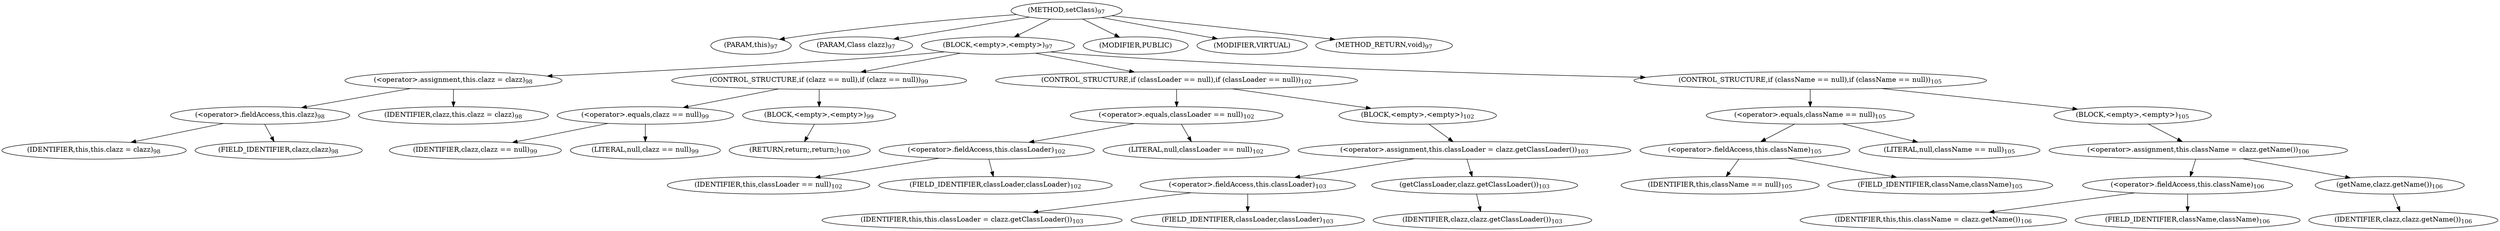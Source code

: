 digraph "setClass" {  
"106" [label = <(METHOD,setClass)<SUB>97</SUB>> ]
"6" [label = <(PARAM,this)<SUB>97</SUB>> ]
"107" [label = <(PARAM,Class clazz)<SUB>97</SUB>> ]
"108" [label = <(BLOCK,&lt;empty&gt;,&lt;empty&gt;)<SUB>97</SUB>> ]
"109" [label = <(&lt;operator&gt;.assignment,this.clazz = clazz)<SUB>98</SUB>> ]
"110" [label = <(&lt;operator&gt;.fieldAccess,this.clazz)<SUB>98</SUB>> ]
"5" [label = <(IDENTIFIER,this,this.clazz = clazz)<SUB>98</SUB>> ]
"111" [label = <(FIELD_IDENTIFIER,clazz,clazz)<SUB>98</SUB>> ]
"112" [label = <(IDENTIFIER,clazz,this.clazz = clazz)<SUB>98</SUB>> ]
"113" [label = <(CONTROL_STRUCTURE,if (clazz == null),if (clazz == null))<SUB>99</SUB>> ]
"114" [label = <(&lt;operator&gt;.equals,clazz == null)<SUB>99</SUB>> ]
"115" [label = <(IDENTIFIER,clazz,clazz == null)<SUB>99</SUB>> ]
"116" [label = <(LITERAL,null,clazz == null)<SUB>99</SUB>> ]
"117" [label = <(BLOCK,&lt;empty&gt;,&lt;empty&gt;)<SUB>99</SUB>> ]
"118" [label = <(RETURN,return;,return;)<SUB>100</SUB>> ]
"119" [label = <(CONTROL_STRUCTURE,if (classLoader == null),if (classLoader == null))<SUB>102</SUB>> ]
"120" [label = <(&lt;operator&gt;.equals,classLoader == null)<SUB>102</SUB>> ]
"121" [label = <(&lt;operator&gt;.fieldAccess,this.classLoader)<SUB>102</SUB>> ]
"122" [label = <(IDENTIFIER,this,classLoader == null)<SUB>102</SUB>> ]
"123" [label = <(FIELD_IDENTIFIER,classLoader,classLoader)<SUB>102</SUB>> ]
"124" [label = <(LITERAL,null,classLoader == null)<SUB>102</SUB>> ]
"125" [label = <(BLOCK,&lt;empty&gt;,&lt;empty&gt;)<SUB>102</SUB>> ]
"126" [label = <(&lt;operator&gt;.assignment,this.classLoader = clazz.getClassLoader())<SUB>103</SUB>> ]
"127" [label = <(&lt;operator&gt;.fieldAccess,this.classLoader)<SUB>103</SUB>> ]
"7" [label = <(IDENTIFIER,this,this.classLoader = clazz.getClassLoader())<SUB>103</SUB>> ]
"128" [label = <(FIELD_IDENTIFIER,classLoader,classLoader)<SUB>103</SUB>> ]
"129" [label = <(getClassLoader,clazz.getClassLoader())<SUB>103</SUB>> ]
"130" [label = <(IDENTIFIER,clazz,clazz.getClassLoader())<SUB>103</SUB>> ]
"131" [label = <(CONTROL_STRUCTURE,if (className == null),if (className == null))<SUB>105</SUB>> ]
"132" [label = <(&lt;operator&gt;.equals,className == null)<SUB>105</SUB>> ]
"133" [label = <(&lt;operator&gt;.fieldAccess,this.className)<SUB>105</SUB>> ]
"134" [label = <(IDENTIFIER,this,className == null)<SUB>105</SUB>> ]
"135" [label = <(FIELD_IDENTIFIER,className,className)<SUB>105</SUB>> ]
"136" [label = <(LITERAL,null,className == null)<SUB>105</SUB>> ]
"137" [label = <(BLOCK,&lt;empty&gt;,&lt;empty&gt;)<SUB>105</SUB>> ]
"138" [label = <(&lt;operator&gt;.assignment,this.className = clazz.getName())<SUB>106</SUB>> ]
"139" [label = <(&lt;operator&gt;.fieldAccess,this.className)<SUB>106</SUB>> ]
"8" [label = <(IDENTIFIER,this,this.className = clazz.getName())<SUB>106</SUB>> ]
"140" [label = <(FIELD_IDENTIFIER,className,className)<SUB>106</SUB>> ]
"141" [label = <(getName,clazz.getName())<SUB>106</SUB>> ]
"142" [label = <(IDENTIFIER,clazz,clazz.getName())<SUB>106</SUB>> ]
"143" [label = <(MODIFIER,PUBLIC)> ]
"144" [label = <(MODIFIER,VIRTUAL)> ]
"145" [label = <(METHOD_RETURN,void)<SUB>97</SUB>> ]
  "106" -> "6" 
  "106" -> "107" 
  "106" -> "108" 
  "106" -> "143" 
  "106" -> "144" 
  "106" -> "145" 
  "108" -> "109" 
  "108" -> "113" 
  "108" -> "119" 
  "108" -> "131" 
  "109" -> "110" 
  "109" -> "112" 
  "110" -> "5" 
  "110" -> "111" 
  "113" -> "114" 
  "113" -> "117" 
  "114" -> "115" 
  "114" -> "116" 
  "117" -> "118" 
  "119" -> "120" 
  "119" -> "125" 
  "120" -> "121" 
  "120" -> "124" 
  "121" -> "122" 
  "121" -> "123" 
  "125" -> "126" 
  "126" -> "127" 
  "126" -> "129" 
  "127" -> "7" 
  "127" -> "128" 
  "129" -> "130" 
  "131" -> "132" 
  "131" -> "137" 
  "132" -> "133" 
  "132" -> "136" 
  "133" -> "134" 
  "133" -> "135" 
  "137" -> "138" 
  "138" -> "139" 
  "138" -> "141" 
  "139" -> "8" 
  "139" -> "140" 
  "141" -> "142" 
}
